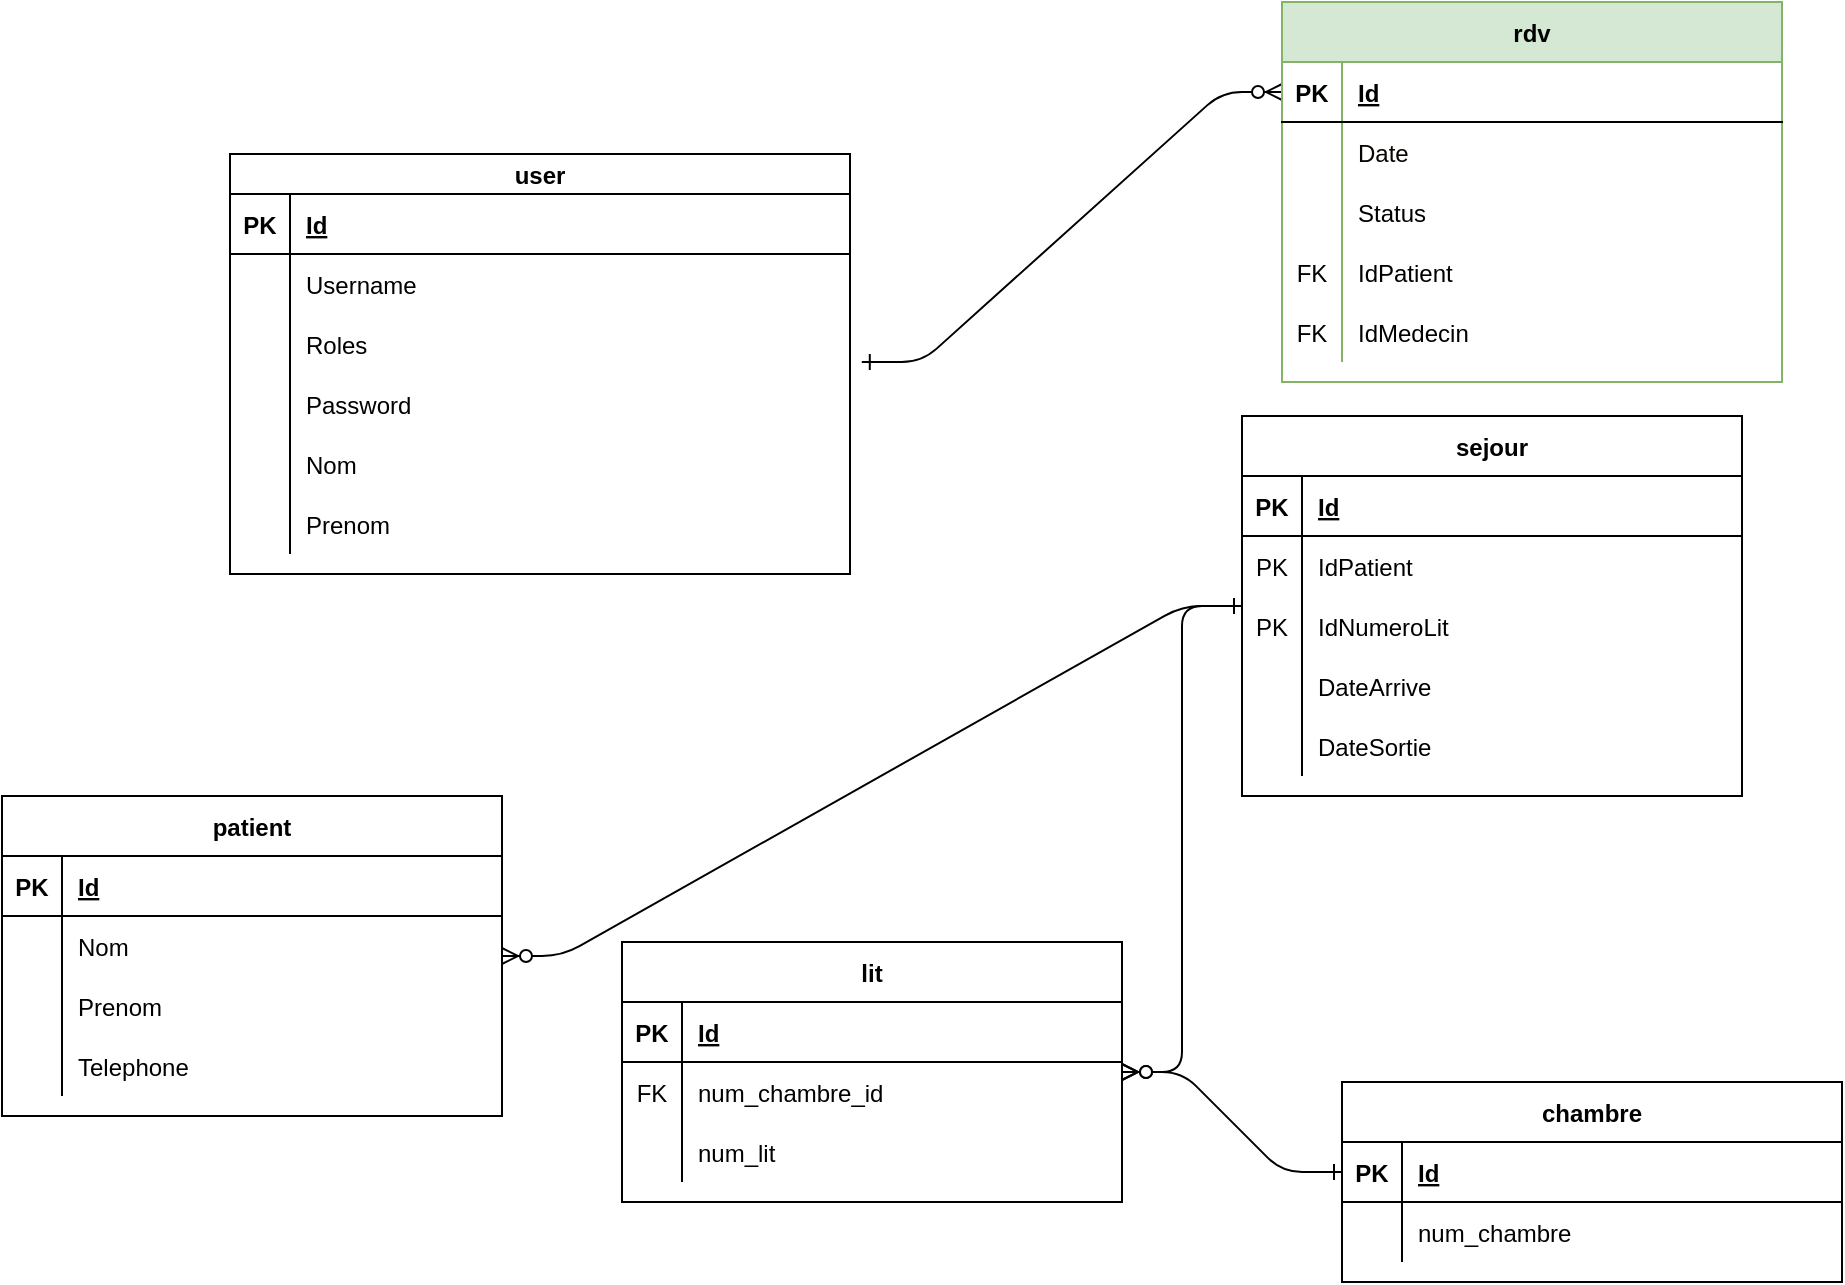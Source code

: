 <mxfile version="14.4.4" type="github">
  <diagram id="pm3CTdE94XCGAJy9RAcZ" name="Page-1">
    <mxGraphModel dx="1422" dy="2000" grid="1" gridSize="10" guides="1" tooltips="1" connect="1" arrows="1" fold="1" page="1" pageScale="1" pageWidth="827" pageHeight="1169" math="0" shadow="0">
      <root>
        <mxCell id="0" />
        <mxCell id="1" parent="0" />
        <mxCell id="jG1fITqHFRiVS3RjOqyx-1" value="user" style="shape=table;startSize=20;container=1;collapsible=1;childLayout=tableLayout;fixedRows=1;rowLines=0;fontStyle=1;align=center;resizeLast=1;" parent="1" vertex="1">
          <mxGeometry x="414" y="-844" width="310" height="210" as="geometry" />
        </mxCell>
        <mxCell id="jG1fITqHFRiVS3RjOqyx-2" value="" style="shape=partialRectangle;collapsible=0;dropTarget=0;pointerEvents=0;fillColor=none;points=[[0,0.5],[1,0.5]];portConstraint=eastwest;top=0;left=0;right=0;bottom=1;" parent="jG1fITqHFRiVS3RjOqyx-1" vertex="1">
          <mxGeometry y="20" width="310" height="30" as="geometry" />
        </mxCell>
        <mxCell id="jG1fITqHFRiVS3RjOqyx-3" value="PK" style="shape=partialRectangle;overflow=hidden;connectable=0;fillColor=none;top=0;left=0;bottom=0;right=0;fontStyle=1;" parent="jG1fITqHFRiVS3RjOqyx-2" vertex="1">
          <mxGeometry width="30" height="30" as="geometry" />
        </mxCell>
        <mxCell id="jG1fITqHFRiVS3RjOqyx-4" value="Id" style="shape=partialRectangle;overflow=hidden;connectable=0;fillColor=none;top=0;left=0;bottom=0;right=0;align=left;spacingLeft=6;fontStyle=5;" parent="jG1fITqHFRiVS3RjOqyx-2" vertex="1">
          <mxGeometry x="30" width="280" height="30" as="geometry" />
        </mxCell>
        <mxCell id="jG1fITqHFRiVS3RjOqyx-5" value="" style="shape=partialRectangle;collapsible=0;dropTarget=0;pointerEvents=0;fillColor=none;points=[[0,0.5],[1,0.5]];portConstraint=eastwest;top=0;left=0;right=0;bottom=0;" parent="jG1fITqHFRiVS3RjOqyx-1" vertex="1">
          <mxGeometry y="50" width="310" height="30" as="geometry" />
        </mxCell>
        <mxCell id="jG1fITqHFRiVS3RjOqyx-6" value="" style="shape=partialRectangle;overflow=hidden;connectable=0;fillColor=none;top=0;left=0;bottom=0;right=0;" parent="jG1fITqHFRiVS3RjOqyx-5" vertex="1">
          <mxGeometry width="30" height="30" as="geometry" />
        </mxCell>
        <mxCell id="jG1fITqHFRiVS3RjOqyx-7" value="Username" style="shape=partialRectangle;overflow=hidden;connectable=0;fillColor=none;top=0;left=0;bottom=0;right=0;align=left;spacingLeft=6;" parent="jG1fITqHFRiVS3RjOqyx-5" vertex="1">
          <mxGeometry x="30" width="280" height="30" as="geometry" />
        </mxCell>
        <mxCell id="jG1fITqHFRiVS3RjOqyx-8" value="" style="shape=partialRectangle;collapsible=0;dropTarget=0;pointerEvents=0;fillColor=none;points=[[0,0.5],[1,0.5]];portConstraint=eastwest;top=0;left=0;right=0;bottom=0;" parent="jG1fITqHFRiVS3RjOqyx-1" vertex="1">
          <mxGeometry y="80" width="310" height="30" as="geometry" />
        </mxCell>
        <mxCell id="jG1fITqHFRiVS3RjOqyx-9" value="" style="shape=partialRectangle;overflow=hidden;connectable=0;fillColor=none;top=0;left=0;bottom=0;right=0;" parent="jG1fITqHFRiVS3RjOqyx-8" vertex="1">
          <mxGeometry width="30" height="30" as="geometry" />
        </mxCell>
        <mxCell id="jG1fITqHFRiVS3RjOqyx-10" value="Roles" style="shape=partialRectangle;overflow=hidden;connectable=0;fillColor=none;top=0;left=0;bottom=0;right=0;align=left;spacingLeft=6;" parent="jG1fITqHFRiVS3RjOqyx-8" vertex="1">
          <mxGeometry x="30" width="280" height="30" as="geometry" />
        </mxCell>
        <mxCell id="jG1fITqHFRiVS3RjOqyx-11" value="" style="shape=partialRectangle;collapsible=0;dropTarget=0;pointerEvents=0;fillColor=none;points=[[0,0.5],[1,0.5]];portConstraint=eastwest;top=0;left=0;right=0;bottom=0;" parent="jG1fITqHFRiVS3RjOqyx-1" vertex="1">
          <mxGeometry y="110" width="310" height="30" as="geometry" />
        </mxCell>
        <mxCell id="jG1fITqHFRiVS3RjOqyx-12" value="" style="shape=partialRectangle;overflow=hidden;connectable=0;fillColor=none;top=0;left=0;bottom=0;right=0;" parent="jG1fITqHFRiVS3RjOqyx-11" vertex="1">
          <mxGeometry width="30" height="30" as="geometry" />
        </mxCell>
        <mxCell id="jG1fITqHFRiVS3RjOqyx-13" value="Password" style="shape=partialRectangle;overflow=hidden;connectable=0;fillColor=none;top=0;left=0;bottom=0;right=0;align=left;spacingLeft=6;" parent="jG1fITqHFRiVS3RjOqyx-11" vertex="1">
          <mxGeometry x="30" width="280" height="30" as="geometry" />
        </mxCell>
        <mxCell id="jG1fITqHFRiVS3RjOqyx-14" value="" style="shape=partialRectangle;collapsible=0;dropTarget=0;pointerEvents=0;fillColor=none;points=[[0,0.5],[1,0.5]];portConstraint=eastwest;top=0;left=0;right=0;bottom=0;" parent="jG1fITqHFRiVS3RjOqyx-1" vertex="1">
          <mxGeometry y="140" width="310" height="30" as="geometry" />
        </mxCell>
        <mxCell id="jG1fITqHFRiVS3RjOqyx-15" value="" style="shape=partialRectangle;overflow=hidden;connectable=0;fillColor=none;top=0;left=0;bottom=0;right=0;" parent="jG1fITqHFRiVS3RjOqyx-14" vertex="1">
          <mxGeometry width="30" height="30" as="geometry" />
        </mxCell>
        <mxCell id="jG1fITqHFRiVS3RjOqyx-16" value="Nom" style="shape=partialRectangle;overflow=hidden;connectable=0;fillColor=none;top=0;left=0;bottom=0;right=0;align=left;spacingLeft=6;" parent="jG1fITqHFRiVS3RjOqyx-14" vertex="1">
          <mxGeometry x="30" width="280" height="30" as="geometry" />
        </mxCell>
        <mxCell id="jJXnSqJoe-GfFfA8gtf8-17" value="" style="shape=partialRectangle;collapsible=0;dropTarget=0;pointerEvents=0;fillColor=none;points=[[0,0.5],[1,0.5]];portConstraint=eastwest;top=0;left=0;right=0;bottom=0;" vertex="1" parent="jG1fITqHFRiVS3RjOqyx-1">
          <mxGeometry y="170" width="310" height="30" as="geometry" />
        </mxCell>
        <mxCell id="jJXnSqJoe-GfFfA8gtf8-18" value="" style="shape=partialRectangle;overflow=hidden;connectable=0;fillColor=none;top=0;left=0;bottom=0;right=0;" vertex="1" parent="jJXnSqJoe-GfFfA8gtf8-17">
          <mxGeometry width="30" height="30" as="geometry" />
        </mxCell>
        <mxCell id="jJXnSqJoe-GfFfA8gtf8-19" value="Prenom" style="shape=partialRectangle;overflow=hidden;connectable=0;fillColor=none;top=0;left=0;bottom=0;right=0;align=left;spacingLeft=6;" vertex="1" parent="jJXnSqJoe-GfFfA8gtf8-17">
          <mxGeometry x="30" width="280" height="30" as="geometry" />
        </mxCell>
        <mxCell id="jG1fITqHFRiVS3RjOqyx-47" value="" style="edgeStyle=entityRelationEdgeStyle;endArrow=ERone;startArrow=ERzeroToMany;endFill=0;startFill=1;entryX=1.019;entryY=0.8;entryDx=0;entryDy=0;entryPerimeter=0;" parent="1" source="jG1fITqHFRiVS3RjOqyx-49" target="jG1fITqHFRiVS3RjOqyx-8" edge="1">
          <mxGeometry width="100" height="100" relative="1" as="geometry">
            <mxPoint x="690" y="315" as="sourcePoint" />
            <mxPoint x="820" y="-645" as="targetPoint" />
          </mxGeometry>
        </mxCell>
        <mxCell id="jG1fITqHFRiVS3RjOqyx-48" value="rdv" style="shape=table;startSize=30;container=1;collapsible=1;childLayout=tableLayout;fixedRows=1;rowLines=0;fontStyle=1;align=center;resizeLast=1;fillColor=#d5e8d4;strokeColor=#82b366;" parent="1" vertex="1">
          <mxGeometry x="940" y="-920" width="250" height="190" as="geometry" />
        </mxCell>
        <mxCell id="jG1fITqHFRiVS3RjOqyx-49" value="" style="shape=partialRectangle;collapsible=0;dropTarget=0;pointerEvents=0;fillColor=none;points=[[0,0.5],[1,0.5]];portConstraint=eastwest;top=0;left=0;right=0;bottom=1;" parent="jG1fITqHFRiVS3RjOqyx-48" vertex="1">
          <mxGeometry y="30" width="250" height="30" as="geometry" />
        </mxCell>
        <mxCell id="jG1fITqHFRiVS3RjOqyx-50" value="PK" style="shape=partialRectangle;overflow=hidden;connectable=0;fillColor=none;top=0;left=0;bottom=0;right=0;fontStyle=1;" parent="jG1fITqHFRiVS3RjOqyx-49" vertex="1">
          <mxGeometry width="30" height="30" as="geometry" />
        </mxCell>
        <mxCell id="jG1fITqHFRiVS3RjOqyx-51" value="Id" style="shape=partialRectangle;overflow=hidden;connectable=0;fillColor=none;top=0;left=0;bottom=0;right=0;align=left;spacingLeft=6;fontStyle=5;" parent="jG1fITqHFRiVS3RjOqyx-49" vertex="1">
          <mxGeometry x="30" width="220" height="30" as="geometry" />
        </mxCell>
        <mxCell id="jG1fITqHFRiVS3RjOqyx-52" value="" style="shape=partialRectangle;collapsible=0;dropTarget=0;pointerEvents=0;fillColor=none;points=[[0,0.5],[1,0.5]];portConstraint=eastwest;top=0;left=0;right=0;bottom=0;" parent="jG1fITqHFRiVS3RjOqyx-48" vertex="1">
          <mxGeometry y="60" width="250" height="30" as="geometry" />
        </mxCell>
        <mxCell id="jG1fITqHFRiVS3RjOqyx-53" value="" style="shape=partialRectangle;overflow=hidden;connectable=0;fillColor=none;top=0;left=0;bottom=0;right=0;" parent="jG1fITqHFRiVS3RjOqyx-52" vertex="1">
          <mxGeometry width="30" height="30" as="geometry" />
        </mxCell>
        <mxCell id="jG1fITqHFRiVS3RjOqyx-54" value="Date" style="shape=partialRectangle;overflow=hidden;connectable=0;fillColor=none;top=0;left=0;bottom=0;right=0;align=left;spacingLeft=6;fontColor=#080400;" parent="jG1fITqHFRiVS3RjOqyx-52" vertex="1">
          <mxGeometry x="30" width="220" height="30" as="geometry" />
        </mxCell>
        <mxCell id="jG1fITqHFRiVS3RjOqyx-55" value="" style="shape=partialRectangle;collapsible=0;dropTarget=0;pointerEvents=0;fillColor=none;points=[[0,0.5],[1,0.5]];portConstraint=eastwest;top=0;left=0;right=0;bottom=0;" parent="jG1fITqHFRiVS3RjOqyx-48" vertex="1">
          <mxGeometry y="90" width="250" height="30" as="geometry" />
        </mxCell>
        <mxCell id="jG1fITqHFRiVS3RjOqyx-56" value="" style="shape=partialRectangle;overflow=hidden;connectable=0;fillColor=none;top=0;left=0;bottom=0;right=0;" parent="jG1fITqHFRiVS3RjOqyx-55" vertex="1">
          <mxGeometry width="30" height="30" as="geometry" />
        </mxCell>
        <mxCell id="jG1fITqHFRiVS3RjOqyx-57" value="Status" style="shape=partialRectangle;overflow=hidden;connectable=0;fillColor=none;top=0;left=0;bottom=0;right=0;align=left;spacingLeft=6;" parent="jG1fITqHFRiVS3RjOqyx-55" vertex="1">
          <mxGeometry x="30" width="220" height="30" as="geometry" />
        </mxCell>
        <mxCell id="jG1fITqHFRiVS3RjOqyx-58" value="" style="shape=partialRectangle;collapsible=0;dropTarget=0;pointerEvents=0;fillColor=none;points=[[0,0.5],[1,0.5]];portConstraint=eastwest;top=0;left=0;right=0;bottom=0;" parent="jG1fITqHFRiVS3RjOqyx-48" vertex="1">
          <mxGeometry y="120" width="250" height="30" as="geometry" />
        </mxCell>
        <mxCell id="jG1fITqHFRiVS3RjOqyx-59" value="FK" style="shape=partialRectangle;overflow=hidden;connectable=0;fillColor=none;top=0;left=0;bottom=0;right=0;" parent="jG1fITqHFRiVS3RjOqyx-58" vertex="1">
          <mxGeometry width="30" height="30" as="geometry" />
        </mxCell>
        <mxCell id="jG1fITqHFRiVS3RjOqyx-60" value="IdPatient" style="shape=partialRectangle;overflow=hidden;connectable=0;fillColor=none;top=0;left=0;bottom=0;right=0;align=left;spacingLeft=6;" parent="jG1fITqHFRiVS3RjOqyx-58" vertex="1">
          <mxGeometry x="30" width="220" height="30" as="geometry" />
        </mxCell>
        <mxCell id="jJXnSqJoe-GfFfA8gtf8-14" value="" style="shape=partialRectangle;collapsible=0;dropTarget=0;pointerEvents=0;fillColor=none;points=[[0,0.5],[1,0.5]];portConstraint=eastwest;top=0;left=0;right=0;bottom=0;" vertex="1" parent="jG1fITqHFRiVS3RjOqyx-48">
          <mxGeometry y="150" width="250" height="30" as="geometry" />
        </mxCell>
        <mxCell id="jJXnSqJoe-GfFfA8gtf8-15" value="FK" style="shape=partialRectangle;overflow=hidden;connectable=0;fillColor=none;top=0;left=0;bottom=0;right=0;" vertex="1" parent="jJXnSqJoe-GfFfA8gtf8-14">
          <mxGeometry width="30" height="30" as="geometry" />
        </mxCell>
        <mxCell id="jJXnSqJoe-GfFfA8gtf8-16" value="IdMedecin" style="shape=partialRectangle;overflow=hidden;connectable=0;fillColor=none;top=0;left=0;bottom=0;right=0;align=left;spacingLeft=6;" vertex="1" parent="jJXnSqJoe-GfFfA8gtf8-14">
          <mxGeometry x="30" width="220" height="30" as="geometry" />
        </mxCell>
        <mxCell id="jG1fITqHFRiVS3RjOqyx-68" value="chambre" style="shape=table;startSize=30;container=1;collapsible=1;childLayout=tableLayout;fixedRows=1;rowLines=0;fontStyle=1;align=center;resizeLast=1;" parent="1" vertex="1">
          <mxGeometry x="970" y="-380" width="250" height="100" as="geometry">
            <mxRectangle x="65" y="-940" width="120" height="30" as="alternateBounds" />
          </mxGeometry>
        </mxCell>
        <mxCell id="jG1fITqHFRiVS3RjOqyx-69" value="" style="shape=partialRectangle;collapsible=0;dropTarget=0;pointerEvents=0;fillColor=none;points=[[0,0.5],[1,0.5]];portConstraint=eastwest;top=0;left=0;right=0;bottom=1;" parent="jG1fITqHFRiVS3RjOqyx-68" vertex="1">
          <mxGeometry y="30" width="250" height="30" as="geometry" />
        </mxCell>
        <mxCell id="jG1fITqHFRiVS3RjOqyx-70" value="PK" style="shape=partialRectangle;overflow=hidden;connectable=0;fillColor=none;top=0;left=0;bottom=0;right=0;fontStyle=1;" parent="jG1fITqHFRiVS3RjOqyx-69" vertex="1">
          <mxGeometry width="30" height="30" as="geometry" />
        </mxCell>
        <mxCell id="jG1fITqHFRiVS3RjOqyx-71" value="Id" style="shape=partialRectangle;overflow=hidden;connectable=0;fillColor=none;top=0;left=0;bottom=0;right=0;align=left;spacingLeft=6;fontStyle=5;" parent="jG1fITqHFRiVS3RjOqyx-69" vertex="1">
          <mxGeometry x="30" width="220" height="30" as="geometry" />
        </mxCell>
        <mxCell id="jG1fITqHFRiVS3RjOqyx-72" value="" style="shape=partialRectangle;collapsible=0;dropTarget=0;pointerEvents=0;fillColor=none;points=[[0,0.5],[1,0.5]];portConstraint=eastwest;top=0;left=0;right=0;bottom=0;" parent="jG1fITqHFRiVS3RjOqyx-68" vertex="1">
          <mxGeometry y="60" width="250" height="30" as="geometry" />
        </mxCell>
        <mxCell id="jG1fITqHFRiVS3RjOqyx-73" value="" style="shape=partialRectangle;overflow=hidden;connectable=0;fillColor=none;top=0;left=0;bottom=0;right=0;" parent="jG1fITqHFRiVS3RjOqyx-72" vertex="1">
          <mxGeometry width="30" height="30" as="geometry" />
        </mxCell>
        <mxCell id="jG1fITqHFRiVS3RjOqyx-74" value="num_chambre" style="shape=partialRectangle;overflow=hidden;connectable=0;fillColor=none;top=0;left=0;bottom=0;right=0;align=left;spacingLeft=6;" parent="jG1fITqHFRiVS3RjOqyx-72" vertex="1">
          <mxGeometry x="30" width="220" height="30" as="geometry" />
        </mxCell>
        <mxCell id="jG1fITqHFRiVS3RjOqyx-78" value="" style="edgeStyle=entityRelationEdgeStyle;endArrow=ERzeroToMany;startArrow=ERone;endFill=1;startFill=0;" parent="1" source="jG1fITqHFRiVS3RjOqyx-69" target="jJXnSqJoe-GfFfA8gtf8-33" edge="1">
          <mxGeometry width="100" height="100" relative="1" as="geometry">
            <mxPoint x="270" y="-170" as="sourcePoint" />
            <mxPoint x="820" y="-615" as="targetPoint" />
          </mxGeometry>
        </mxCell>
        <mxCell id="jJXnSqJoe-GfFfA8gtf8-33" value="lit" style="shape=table;startSize=30;container=1;collapsible=1;childLayout=tableLayout;fixedRows=1;rowLines=0;fontStyle=1;align=center;resizeLast=1;" vertex="1" parent="1">
          <mxGeometry x="610" y="-450" width="250" height="130" as="geometry">
            <mxRectangle x="65" y="-940" width="120" height="30" as="alternateBounds" />
          </mxGeometry>
        </mxCell>
        <mxCell id="jJXnSqJoe-GfFfA8gtf8-34" value="" style="shape=partialRectangle;collapsible=0;dropTarget=0;pointerEvents=0;fillColor=none;points=[[0,0.5],[1,0.5]];portConstraint=eastwest;top=0;left=0;right=0;bottom=1;" vertex="1" parent="jJXnSqJoe-GfFfA8gtf8-33">
          <mxGeometry y="30" width="250" height="30" as="geometry" />
        </mxCell>
        <mxCell id="jJXnSqJoe-GfFfA8gtf8-35" value="PK" style="shape=partialRectangle;overflow=hidden;connectable=0;fillColor=none;top=0;left=0;bottom=0;right=0;fontStyle=1;" vertex="1" parent="jJXnSqJoe-GfFfA8gtf8-34">
          <mxGeometry width="30" height="30" as="geometry" />
        </mxCell>
        <mxCell id="jJXnSqJoe-GfFfA8gtf8-36" value="Id" style="shape=partialRectangle;overflow=hidden;connectable=0;fillColor=none;top=0;left=0;bottom=0;right=0;align=left;spacingLeft=6;fontStyle=5;" vertex="1" parent="jJXnSqJoe-GfFfA8gtf8-34">
          <mxGeometry x="30" width="220" height="30" as="geometry" />
        </mxCell>
        <mxCell id="jJXnSqJoe-GfFfA8gtf8-37" value="" style="shape=partialRectangle;collapsible=0;dropTarget=0;pointerEvents=0;fillColor=none;points=[[0,0.5],[1,0.5]];portConstraint=eastwest;top=0;left=0;right=0;bottom=0;" vertex="1" parent="jJXnSqJoe-GfFfA8gtf8-33">
          <mxGeometry y="60" width="250" height="30" as="geometry" />
        </mxCell>
        <mxCell id="jJXnSqJoe-GfFfA8gtf8-38" value="FK" style="shape=partialRectangle;overflow=hidden;connectable=0;fillColor=none;top=0;left=0;bottom=0;right=0;" vertex="1" parent="jJXnSqJoe-GfFfA8gtf8-37">
          <mxGeometry width="30" height="30" as="geometry" />
        </mxCell>
        <mxCell id="jJXnSqJoe-GfFfA8gtf8-39" value="num_chambre_id" style="shape=partialRectangle;overflow=hidden;connectable=0;fillColor=none;top=0;left=0;bottom=0;right=0;align=left;spacingLeft=6;" vertex="1" parent="jJXnSqJoe-GfFfA8gtf8-37">
          <mxGeometry x="30" width="220" height="30" as="geometry" />
        </mxCell>
        <mxCell id="jJXnSqJoe-GfFfA8gtf8-40" value="" style="shape=partialRectangle;collapsible=0;dropTarget=0;pointerEvents=0;fillColor=none;points=[[0,0.5],[1,0.5]];portConstraint=eastwest;top=0;left=0;right=0;bottom=0;" vertex="1" parent="jJXnSqJoe-GfFfA8gtf8-33">
          <mxGeometry y="90" width="250" height="30" as="geometry" />
        </mxCell>
        <mxCell id="jJXnSqJoe-GfFfA8gtf8-41" value="" style="shape=partialRectangle;overflow=hidden;connectable=0;fillColor=none;top=0;left=0;bottom=0;right=0;" vertex="1" parent="jJXnSqJoe-GfFfA8gtf8-40">
          <mxGeometry width="30" height="30" as="geometry" />
        </mxCell>
        <mxCell id="jJXnSqJoe-GfFfA8gtf8-42" value="num_lit" style="shape=partialRectangle;overflow=hidden;connectable=0;fillColor=none;top=0;left=0;bottom=0;right=0;align=left;spacingLeft=6;" vertex="1" parent="jJXnSqJoe-GfFfA8gtf8-40">
          <mxGeometry x="30" width="220" height="30" as="geometry" />
        </mxCell>
        <mxCell id="jJXnSqJoe-GfFfA8gtf8-43" value="patient" style="shape=table;startSize=30;container=1;collapsible=1;childLayout=tableLayout;fixedRows=1;rowLines=0;fontStyle=1;align=center;resizeLast=1;" vertex="1" parent="1">
          <mxGeometry x="300" y="-523" width="250" height="160" as="geometry">
            <mxRectangle x="65" y="-940" width="120" height="30" as="alternateBounds" />
          </mxGeometry>
        </mxCell>
        <mxCell id="jJXnSqJoe-GfFfA8gtf8-44" value="" style="shape=partialRectangle;collapsible=0;dropTarget=0;pointerEvents=0;fillColor=none;points=[[0,0.5],[1,0.5]];portConstraint=eastwest;top=0;left=0;right=0;bottom=1;" vertex="1" parent="jJXnSqJoe-GfFfA8gtf8-43">
          <mxGeometry y="30" width="250" height="30" as="geometry" />
        </mxCell>
        <mxCell id="jJXnSqJoe-GfFfA8gtf8-45" value="PK" style="shape=partialRectangle;overflow=hidden;connectable=0;fillColor=none;top=0;left=0;bottom=0;right=0;fontStyle=1;" vertex="1" parent="jJXnSqJoe-GfFfA8gtf8-44">
          <mxGeometry width="30" height="30" as="geometry" />
        </mxCell>
        <mxCell id="jJXnSqJoe-GfFfA8gtf8-46" value="Id" style="shape=partialRectangle;overflow=hidden;connectable=0;fillColor=none;top=0;left=0;bottom=0;right=0;align=left;spacingLeft=6;fontStyle=5;" vertex="1" parent="jJXnSqJoe-GfFfA8gtf8-44">
          <mxGeometry x="30" width="220" height="30" as="geometry" />
        </mxCell>
        <mxCell id="jJXnSqJoe-GfFfA8gtf8-47" value="" style="shape=partialRectangle;collapsible=0;dropTarget=0;pointerEvents=0;fillColor=none;points=[[0,0.5],[1,0.5]];portConstraint=eastwest;top=0;left=0;right=0;bottom=0;" vertex="1" parent="jJXnSqJoe-GfFfA8gtf8-43">
          <mxGeometry y="60" width="250" height="30" as="geometry" />
        </mxCell>
        <mxCell id="jJXnSqJoe-GfFfA8gtf8-48" value="" style="shape=partialRectangle;overflow=hidden;connectable=0;fillColor=none;top=0;left=0;bottom=0;right=0;" vertex="1" parent="jJXnSqJoe-GfFfA8gtf8-47">
          <mxGeometry width="30" height="30" as="geometry" />
        </mxCell>
        <mxCell id="jJXnSqJoe-GfFfA8gtf8-49" value="Nom" style="shape=partialRectangle;overflow=hidden;connectable=0;fillColor=none;top=0;left=0;bottom=0;right=0;align=left;spacingLeft=6;" vertex="1" parent="jJXnSqJoe-GfFfA8gtf8-47">
          <mxGeometry x="30" width="220" height="30" as="geometry" />
        </mxCell>
        <mxCell id="jJXnSqJoe-GfFfA8gtf8-50" value="" style="shape=partialRectangle;collapsible=0;dropTarget=0;pointerEvents=0;fillColor=none;points=[[0,0.5],[1,0.5]];portConstraint=eastwest;top=0;left=0;right=0;bottom=0;" vertex="1" parent="jJXnSqJoe-GfFfA8gtf8-43">
          <mxGeometry y="90" width="250" height="30" as="geometry" />
        </mxCell>
        <mxCell id="jJXnSqJoe-GfFfA8gtf8-51" value="" style="shape=partialRectangle;overflow=hidden;connectable=0;fillColor=none;top=0;left=0;bottom=0;right=0;" vertex="1" parent="jJXnSqJoe-GfFfA8gtf8-50">
          <mxGeometry width="30" height="30" as="geometry" />
        </mxCell>
        <mxCell id="jJXnSqJoe-GfFfA8gtf8-52" value="Prenom" style="shape=partialRectangle;overflow=hidden;connectable=0;fillColor=none;top=0;left=0;bottom=0;right=0;align=left;spacingLeft=6;" vertex="1" parent="jJXnSqJoe-GfFfA8gtf8-50">
          <mxGeometry x="30" width="220" height="30" as="geometry" />
        </mxCell>
        <mxCell id="jJXnSqJoe-GfFfA8gtf8-53" value="" style="shape=partialRectangle;collapsible=0;dropTarget=0;pointerEvents=0;fillColor=none;points=[[0,0.5],[1,0.5]];portConstraint=eastwest;top=0;left=0;right=0;bottom=0;" vertex="1" parent="jJXnSqJoe-GfFfA8gtf8-43">
          <mxGeometry y="120" width="250" height="30" as="geometry" />
        </mxCell>
        <mxCell id="jJXnSqJoe-GfFfA8gtf8-54" value="" style="shape=partialRectangle;overflow=hidden;connectable=0;fillColor=none;top=0;left=0;bottom=0;right=0;" vertex="1" parent="jJXnSqJoe-GfFfA8gtf8-53">
          <mxGeometry width="30" height="30" as="geometry" />
        </mxCell>
        <mxCell id="jJXnSqJoe-GfFfA8gtf8-55" value="Telephone" style="shape=partialRectangle;overflow=hidden;connectable=0;fillColor=none;top=0;left=0;bottom=0;right=0;align=left;spacingLeft=6;" vertex="1" parent="jJXnSqJoe-GfFfA8gtf8-53">
          <mxGeometry x="30" width="220" height="30" as="geometry" />
        </mxCell>
        <mxCell id="jJXnSqJoe-GfFfA8gtf8-56" value="sejour" style="shape=table;startSize=30;container=1;collapsible=1;childLayout=tableLayout;fixedRows=1;rowLines=0;fontStyle=1;align=center;resizeLast=1;" vertex="1" parent="1">
          <mxGeometry x="920" y="-713" width="250" height="190" as="geometry">
            <mxRectangle x="65" y="-940" width="120" height="30" as="alternateBounds" />
          </mxGeometry>
        </mxCell>
        <mxCell id="jJXnSqJoe-GfFfA8gtf8-57" value="" style="shape=partialRectangle;collapsible=0;dropTarget=0;pointerEvents=0;fillColor=none;points=[[0,0.5],[1,0.5]];portConstraint=eastwest;top=0;left=0;right=0;bottom=1;" vertex="1" parent="jJXnSqJoe-GfFfA8gtf8-56">
          <mxGeometry y="30" width="250" height="30" as="geometry" />
        </mxCell>
        <mxCell id="jJXnSqJoe-GfFfA8gtf8-58" value="PK" style="shape=partialRectangle;overflow=hidden;connectable=0;fillColor=none;top=0;left=0;bottom=0;right=0;fontStyle=1;" vertex="1" parent="jJXnSqJoe-GfFfA8gtf8-57">
          <mxGeometry width="30" height="30" as="geometry" />
        </mxCell>
        <mxCell id="jJXnSqJoe-GfFfA8gtf8-59" value="Id" style="shape=partialRectangle;overflow=hidden;connectable=0;fillColor=none;top=0;left=0;bottom=0;right=0;align=left;spacingLeft=6;fontStyle=5;" vertex="1" parent="jJXnSqJoe-GfFfA8gtf8-57">
          <mxGeometry x="30" width="220" height="30" as="geometry" />
        </mxCell>
        <mxCell id="jJXnSqJoe-GfFfA8gtf8-60" value="" style="shape=partialRectangle;collapsible=0;dropTarget=0;pointerEvents=0;fillColor=none;points=[[0,0.5],[1,0.5]];portConstraint=eastwest;top=0;left=0;right=0;bottom=0;" vertex="1" parent="jJXnSqJoe-GfFfA8gtf8-56">
          <mxGeometry y="60" width="250" height="30" as="geometry" />
        </mxCell>
        <mxCell id="jJXnSqJoe-GfFfA8gtf8-61" value="PK" style="shape=partialRectangle;overflow=hidden;connectable=0;fillColor=none;top=0;left=0;bottom=0;right=0;" vertex="1" parent="jJXnSqJoe-GfFfA8gtf8-60">
          <mxGeometry width="30" height="30" as="geometry" />
        </mxCell>
        <mxCell id="jJXnSqJoe-GfFfA8gtf8-62" value="IdPatient" style="shape=partialRectangle;overflow=hidden;connectable=0;fillColor=none;top=0;left=0;bottom=0;right=0;align=left;spacingLeft=6;" vertex="1" parent="jJXnSqJoe-GfFfA8gtf8-60">
          <mxGeometry x="30" width="220" height="30" as="geometry" />
        </mxCell>
        <mxCell id="jJXnSqJoe-GfFfA8gtf8-63" value="" style="shape=partialRectangle;collapsible=0;dropTarget=0;pointerEvents=0;fillColor=none;points=[[0,0.5],[1,0.5]];portConstraint=eastwest;top=0;left=0;right=0;bottom=0;" vertex="1" parent="jJXnSqJoe-GfFfA8gtf8-56">
          <mxGeometry y="90" width="250" height="30" as="geometry" />
        </mxCell>
        <mxCell id="jJXnSqJoe-GfFfA8gtf8-64" value="PK" style="shape=partialRectangle;overflow=hidden;connectable=0;fillColor=none;top=0;left=0;bottom=0;right=0;" vertex="1" parent="jJXnSqJoe-GfFfA8gtf8-63">
          <mxGeometry width="30" height="30" as="geometry" />
        </mxCell>
        <mxCell id="jJXnSqJoe-GfFfA8gtf8-65" value="IdNumeroLit" style="shape=partialRectangle;overflow=hidden;connectable=0;fillColor=none;top=0;left=0;bottom=0;right=0;align=left;spacingLeft=6;" vertex="1" parent="jJXnSqJoe-GfFfA8gtf8-63">
          <mxGeometry x="30" width="220" height="30" as="geometry" />
        </mxCell>
        <mxCell id="jJXnSqJoe-GfFfA8gtf8-66" value="" style="shape=partialRectangle;collapsible=0;dropTarget=0;pointerEvents=0;fillColor=none;points=[[0,0.5],[1,0.5]];portConstraint=eastwest;top=0;left=0;right=0;bottom=0;" vertex="1" parent="jJXnSqJoe-GfFfA8gtf8-56">
          <mxGeometry y="120" width="250" height="30" as="geometry" />
        </mxCell>
        <mxCell id="jJXnSqJoe-GfFfA8gtf8-67" value="" style="shape=partialRectangle;overflow=hidden;connectable=0;fillColor=none;top=0;left=0;bottom=0;right=0;" vertex="1" parent="jJXnSqJoe-GfFfA8gtf8-66">
          <mxGeometry width="30" height="30" as="geometry" />
        </mxCell>
        <mxCell id="jJXnSqJoe-GfFfA8gtf8-68" value="DateArrive" style="shape=partialRectangle;overflow=hidden;connectable=0;fillColor=none;top=0;left=0;bottom=0;right=0;align=left;spacingLeft=6;" vertex="1" parent="jJXnSqJoe-GfFfA8gtf8-66">
          <mxGeometry x="30" width="220" height="30" as="geometry" />
        </mxCell>
        <mxCell id="jJXnSqJoe-GfFfA8gtf8-69" value="" style="shape=partialRectangle;collapsible=0;dropTarget=0;pointerEvents=0;fillColor=none;points=[[0,0.5],[1,0.5]];portConstraint=eastwest;top=0;left=0;right=0;bottom=0;" vertex="1" parent="jJXnSqJoe-GfFfA8gtf8-56">
          <mxGeometry y="150" width="250" height="30" as="geometry" />
        </mxCell>
        <mxCell id="jJXnSqJoe-GfFfA8gtf8-70" value="" style="shape=partialRectangle;overflow=hidden;connectable=0;fillColor=none;top=0;left=0;bottom=0;right=0;" vertex="1" parent="jJXnSqJoe-GfFfA8gtf8-69">
          <mxGeometry width="30" height="30" as="geometry" />
        </mxCell>
        <mxCell id="jJXnSqJoe-GfFfA8gtf8-71" value="DateSortie" style="shape=partialRectangle;overflow=hidden;connectable=0;fillColor=none;top=0;left=0;bottom=0;right=0;align=left;spacingLeft=6;" vertex="1" parent="jJXnSqJoe-GfFfA8gtf8-69">
          <mxGeometry x="30" width="220" height="30" as="geometry" />
        </mxCell>
        <mxCell id="jJXnSqJoe-GfFfA8gtf8-72" value="" style="edgeStyle=entityRelationEdgeStyle;endArrow=ERzeroToMany;startArrow=ERone;endFill=1;startFill=0;" edge="1" parent="1" source="jJXnSqJoe-GfFfA8gtf8-56" target="jJXnSqJoe-GfFfA8gtf8-33">
          <mxGeometry width="100" height="100" relative="1" as="geometry">
            <mxPoint x="900" y="-465" as="sourcePoint" />
            <mxPoint x="827" y="-458" as="targetPoint" />
          </mxGeometry>
        </mxCell>
        <mxCell id="jJXnSqJoe-GfFfA8gtf8-73" value="" style="edgeStyle=entityRelationEdgeStyle;endArrow=ERzeroToMany;startArrow=ERone;endFill=1;startFill=0;" edge="1" parent="1" source="jJXnSqJoe-GfFfA8gtf8-56" target="jJXnSqJoe-GfFfA8gtf8-43">
          <mxGeometry width="100" height="100" relative="1" as="geometry">
            <mxPoint x="910" y="-455" as="sourcePoint" />
            <mxPoint x="837" y="-448" as="targetPoint" />
          </mxGeometry>
        </mxCell>
      </root>
    </mxGraphModel>
  </diagram>
</mxfile>
